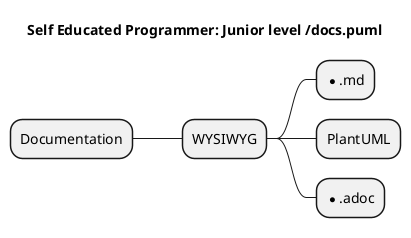 @startmindmap
title Self Educated Programmer: Junior level /docs.puml

* Documentation
** WYSIWYG
*** *.md
*** PlantUML
*** *.adoc

@endmindmap

